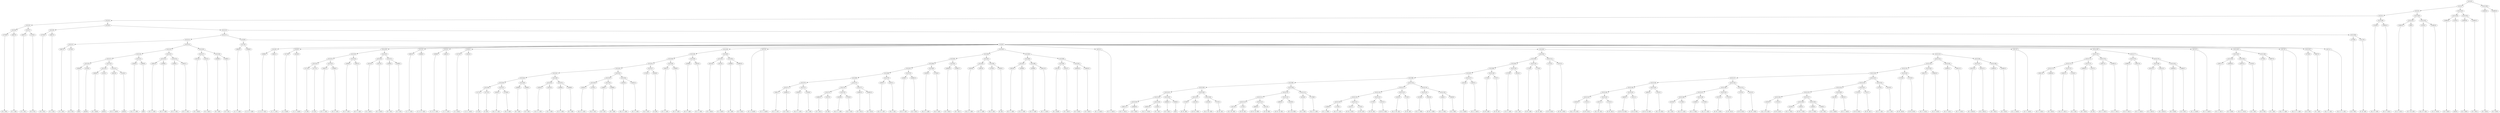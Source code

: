 digraph sample{
"L3756(0)"->"[D  E  F](0)"
"L4667(0)"->"[F  G  A](0)"
"L5222(6)"->"L3756(0)"
"L5222(6)"->"L4667(0)"
"L4667(1)"->"[F  G  A](1)"
"L3756(1)"->"[D  E  F](1)"
"L5222(7)"->"L4667(1)"
"L5222(7)"->"L3756(1)"
"L5222(5)"->"L5222(6)"
"L5222(5)"->"L5222(7)"
"L3756(2)"->"[D  E  F](2)"
"L4667(2)"->"[F  G  A](2)"
"L5222(9)"->"L3756(2)"
"L5222(9)"->"L4667(2)"
"L4667(3)"->"[F  G  A](3)"
"L3756(3)"->"[D  E  F](3)"
"L5222(13)"->"L4667(3)"
"L5222(13)"->"L3756(3)"
"L3566(0)"->"[D](0)"
"L2185(0)"->"[rest](0)"
"L5222(18)"->"L3566(0)"
"L5222(18)"->"L2185(0)"
"L3685(0)"->"[D  F  Ais](0)"
"L2185(1)"->"[rest](1)"
"L5222(20)"->"L3685(0)"
"L5222(20)"->"L2185(1)"
"L4625(0)"->"[D  E  G  Ais](0)"
"L2185(2)"->"[rest](2)"
"L5222(21)"->"L4625(0)"
"L5222(21)"->"L2185(2)"
"L5222(19)"->"L5222(20)"
"L5222(19)"->"L5222(21)"
"L5222(17)"->"L5222(18)"
"L5222(17)"->"L5222(19)"
"L4365(0)"->"[Cis  E  G  A](0)"
"L2894(0)"->"[A](0)"
"L5222(22)"->"L4365(0)"
"L5222(22)"->"L2894(0)"
"L5222(16)"->"L5222(17)"
"L5222(16)"->"L5222(22)"
"L3061(0)"->"[D  F  G  A](0)"
"L4398(0)"->"[D  E  F  A](0)"
"L5222(24)"->"L3061(0)"
"L5222(24)"->"L4398(0)"
"L4398(1)"->"[D  E  F  A](1)"
"L3061(1)"->"[D  F  G  A](1)"
"L5222(25)"->"L4398(1)"
"L5222(25)"->"L3061(1)"
"L5222(23)"->"L5222(24)"
"L5222(23)"->"L5222(25)"
"L5222(15)"->"L5222(16)"
"L5222(15)"->"L5222(23)"
"L4414(0)"->"[D  G  Ais](0)"
"L4414(1)"->"[D  G  Ais](1)"
"L5222(27)"->"L4414(0)"
"L5222(27)"->"L4414(1)"
"L4388(0)"->"[D  F  A](0)"
"L4388(1)"->"[D  F  A](1)"
"L5222(28)"->"L4388(0)"
"L5222(28)"->"L4388(1)"
"L5222(26)"->"L5222(27)"
"L5222(26)"->"L5222(28)"
"L5222(14)"->"L5222(15)"
"L5222(14)"->"L5222(26)"
"L5222(12)"->"L5222(13)"
"L5222(12)"->"L5222(14)"
"L4981(0)"->"[C  F  G  A](0)"
"L5098(0)"->"[C  D  E  F  A](0)"
"L5113(0)"->"L4981(0)"
"L5113(0)"->"L5098(0)"
"L5098(1)"->"[C  D  E  F  A](1)"
"L4981(1)"->"[C  F  G  A](1)"
"L5223(0)"->"L5098(1)"
"L5223(0)"->"L4981(1)"
"L5178(0)"->"[C  E  Ais](0)"
"L2616(0)"->"[C  E  G  Ais](0)"
"L5182(0)"->"L5178(0)"
"L5182(0)"->"L2616(0)"
"L2172(0)"->"[F  A](0)"
"L2172(1)"->"[F  A](1)"
"L5222(32)"->"L2172(0)"
"L5222(32)"->"L2172(1)"
"L3061(2)"->"[D  F  G  A](2)"
"L4398(2)"->"[D  E  F  A](2)"
"L5222(33)"->"L3061(2)"
"L5222(33)"->"L4398(2)"
"L5222(31)"->"L5222(32)"
"L5222(31)"->"L5222(33)"
"L4398(3)"->"[D  E  F  A](3)"
"L3061(3)"->"[D  F  G  A](3)"
"L5222(34)"->"L4398(3)"
"L5222(34)"->"L3061(3)"
"L5222(30)"->"L5222(31)"
"L5222(30)"->"L5222(34)"
"L4414(2)"->"[D  G  Ais](2)"
"L4414(3)"->"[D  G  Ais](3)"
"L5222(36)"->"L4414(2)"
"L5222(36)"->"L4414(3)"
"L4388(2)"->"[D  F  A](2)"
"L4388(3)"->"[D  F  A](3)"
"L5222(37)"->"L4388(2)"
"L5222(37)"->"L4388(3)"
"L5222(35)"->"L5222(36)"
"L5222(35)"->"L5222(37)"
"L5222(29)"->"L5222(30)"
"L5222(29)"->"L5222(35)"
"L4981(2)"->"[C  F  G  A](2)"
"L5098(2)"->"[C  D  E  F  A](2)"
"L5113(1)"->"L4981(2)"
"L5113(1)"->"L5098(2)"
"L5098(3)"->"[C  D  E  F  A](3)"
"L4981(3)"->"[C  F  G  A](3)"
"L5223(1)"->"L5098(3)"
"L5223(1)"->"L4981(3)"
"L5178(1)"->"[C  E  Ais](1)"
"L2616(1)"->"[C  E  G  Ais](1)"
"L5182(1)"->"L5178(1)"
"L5182(1)"->"L2616(1)"
"L2172(2)"->"[F  A](2)"
"L2172(3)"->"[F  A](3)"
"L5222(46)"->"L2172(2)"
"L5222(46)"->"L2172(3)"
"L4365(1)"->"[Cis  E  G  A](1)"
"L2784(0)"->"[Cis  E  A](0)"
"L5222(47)"->"L4365(1)"
"L5222(47)"->"L2784(0)"
"L5222(45)"->"L5222(46)"
"L5222(45)"->"L5222(47)"
"L4388(4)"->"[D  F  A](4)"
"L4388(5)"->"[D  F  A](5)"
"L5222(48)"->"L4388(4)"
"L5222(48)"->"L4388(5)"
"L5222(44)"->"L5222(45)"
"L5222(44)"->"L5222(48)"
"L4365(2)"->"[Cis  E  G  A](2)"
"L4301(0)"->"[Cis  G  A](0)"
"L5222(50)"->"L4365(2)"
"L5222(50)"->"L4301(0)"
"L4398(4)"->"[D  E  F  A](4)"
"L4388(6)"->"[D  F  A](6)"
"L5222(51)"->"L4398(4)"
"L5222(51)"->"L4388(6)"
"L5222(49)"->"L5222(50)"
"L5222(49)"->"L5222(51)"
"L5222(43)"->"L5222(44)"
"L5222(43)"->"L5222(49)"
"L4365(3)"->"[Cis  E  G  A](3)"
"L2784(1)"->"[Cis  E  A](1)"
"L5222(54)"->"L4365(3)"
"L5222(54)"->"L2784(1)"
"L4388(7)"->"[D  F  A](7)"
"L4388(8)"->"[D  F  A](8)"
"L5222(55)"->"L4388(7)"
"L5222(55)"->"L4388(8)"
"L5222(53)"->"L5222(54)"
"L5222(53)"->"L5222(55)"
"L4365(4)"->"[Cis  E  G  A](4)"
"L3061(4)"->"[D  F  G  A](4)"
"L5222(56)"->"L4365(4)"
"L5222(56)"->"L3061(4)"
"L5222(52)"->"L5222(53)"
"L5222(52)"->"L5222(56)"
"L5222(42)"->"L5222(43)"
"L5222(42)"->"L5222(52)"
"L2784(2)"->"[Cis  E  A](2)"
"L2639(0)"->"[E  A](0)"
"L5222(57)"->"L2784(2)"
"L5222(57)"->"L2639(0)"
"L5222(41)"->"L5222(42)"
"L5222(41)"->"L5222(57)"
"L3061(5)"->"[D  F  G  A](5)"
"L4398(5)"->"[D  E  F  A](5)"
"L5222(58)"->"L3061(5)"
"L5222(58)"->"L4398(5)"
"L5222(40)"->"L5222(41)"
"L5222(40)"->"L5222(58)"
"L4398(6)"->"[D  E  F  A](6)"
"L3061(6)"->"[D  F  G  A](6)"
"L5222(59)"->"L4398(6)"
"L5222(59)"->"L3061(6)"
"L5222(39)"->"L5222(40)"
"L5222(39)"->"L5222(59)"
"L4414(4)"->"[D  G  Ais](4)"
"L4414(5)"->"[D  G  Ais](5)"
"L5222(61)"->"L4414(4)"
"L5222(61)"->"L4414(5)"
"L4388(9)"->"[D  F  A](9)"
"L4388(10)"->"[D  F  A](10)"
"L5222(62)"->"L4388(9)"
"L5222(62)"->"L4388(10)"
"L5222(60)"->"L5222(61)"
"L5222(60)"->"L5222(62)"
"L5222(38)"->"L5222(39)"
"L5222(38)"->"L5222(60)"
"L2672(0)"->"[E  G  A  Ais](0)"
"L2672(0)"->"[E  F  G  Ais](0)"
"L3061(7)"->"[D  F  G  A](7)"
"L4388(11)"->"[D  F  A](11)"
"L5222(71)"->"L3061(7)"
"L5222(71)"->"L4388(11)"
"L4365(5)"->"[Cis  E  G  A](5)"
"L1283(0)"->"[E  G  A](0)"
"L5222(72)"->"L4365(5)"
"L5222(72)"->"L1283(0)"
"L5222(70)"->"L5222(71)"
"L5222(70)"->"L5222(72)"
"L4388(12)"->"[D  F  A](12)"
"L3167(0)"->"[D  A](0)"
"L5222(75)"->"L4388(12)"
"L5222(75)"->"L3167(0)"
"L4365(6)"->"[Cis  E  G  A](6)"
"L2784(3)"->"[Cis  E  A](3)"
"L5222(76)"->"L4365(6)"
"L5222(76)"->"L2784(3)"
"L5222(74)"->"L5222(75)"
"L5222(74)"->"L5222(76)"
"L4388(13)"->"[D  F  A](13)"
"L4388(14)"->"[D  F  A](14)"
"L5222(77)"->"L4388(13)"
"L5222(77)"->"L4388(14)"
"L5222(73)"->"L5222(74)"
"L5222(73)"->"L5222(77)"
"L5222(69)"->"L5222(70)"
"L5222(69)"->"L5222(73)"
"L4365(7)"->"[Cis  E  G  A](7)"
"L4301(1)"->"[Cis  G  A](1)"
"L5222(78)"->"L4365(7)"
"L5222(78)"->"L4301(1)"
"L5222(68)"->"L5222(69)"
"L5222(68)"->"L5222(78)"
"L4398(7)"->"[D  E  F  A](7)"
"L4388(15)"->"[D  F  A](15)"
"L5222(79)"->"L4398(7)"
"L5222(79)"->"L4388(15)"
"L5222(67)"->"L5222(68)"
"L5222(67)"->"L5222(79)"
"L4365(8)"->"[Cis  E  G  A](8)"
"L2784(4)"->"[Cis  E  A](4)"
"L5222(80)"->"L4365(8)"
"L5222(80)"->"L2784(4)"
"L5222(66)"->"L5222(67)"
"L5222(66)"->"L5222(80)"
"L4388(16)"->"[D  F  A](16)"
"L4388(17)"->"[D  F  A](17)"
"L5222(81)"->"L4388(16)"
"L5222(81)"->"L4388(17)"
"L5222(65)"->"L5222(66)"
"L5222(65)"->"L5222(81)"
"L4365(9)"->"[Cis  E  G  A](9)"
"L3061(8)"->"[D  F  G  A](8)"
"L5222(83)"->"L4365(9)"
"L5222(83)"->"L3061(8)"
"L2784(5)"->"[Cis  E  A](5)"
"L2639(1)"->"[E  A](1)"
"L5222(84)"->"L2784(5)"
"L5222(84)"->"L2639(1)"
"L5222(82)"->"L5222(83)"
"L5222(82)"->"L5222(84)"
"L5222(64)"->"L5222(65)"
"L5222(64)"->"L5222(82)"
"L3061(9)"->"[D  F  G  A](9)"
"L4398(8)"->"[D  E  F  A](8)"
"L5222(87)"->"L3061(9)"
"L5222(87)"->"L4398(8)"
"L4398(9)"->"[D  E  F  A](9)"
"L3061(10)"->"[D  F  G  A](10)"
"L5222(88)"->"L4398(9)"
"L5222(88)"->"L3061(10)"
"L5222(86)"->"L5222(87)"
"L5222(86)"->"L5222(88)"
"L4414(6)"->"[D  G  Ais](6)"
"L4414(7)"->"[D  G  Ais](7)"
"L5222(90)"->"L4414(6)"
"L5222(90)"->"L4414(7)"
"L4388(18)"->"[D  F  A](18)"
"L4388(19)"->"[D  F  A](19)"
"L5222(91)"->"L4388(18)"
"L5222(91)"->"L4388(19)"
"L5222(89)"->"L5222(90)"
"L5222(89)"->"L5222(91)"
"L5222(85)"->"L5222(86)"
"L5222(85)"->"L5222(89)"
"L5222(63)"->"L5222(64)"
"L5222(63)"->"L5222(85)"
"L2672(1)"->"[E  G  A  Ais](1)"
"L2672(1)"->"[E  F  G  Ais](1)"
"L3061(11)"->"[D  F  G  A](11)"
"L4388(20)"->"[D  F  A](20)"
"L5222(103)"->"L3061(11)"
"L5222(103)"->"L4388(20)"
"L4365(10)"->"[Cis  E  G  A](10)"
"L1283(1)"->"[E  G  A](1)"
"L5222(104)"->"L4365(10)"
"L5222(104)"->"L1283(1)"
"L5222(102)"->"L5222(103)"
"L5222(102)"->"L5222(104)"
"L4388(21)"->"[D  F  A](21)"
"L3566(1)"->"[D](1)"
"L5222(105)"->"L4388(21)"
"L5222(105)"->"L3566(1)"
"L5222(101)"->"L5222(102)"
"L5222(101)"->"L5222(105)"
"L710(0)"->"[D  Fis  A](0)"
"L3231(0)"->"[D  Fis  A  B](0)"
"L5222(107)"->"L710(0)"
"L5222(107)"->"L3231(0)"
"L1810(0)"->"[Cis  D  Fis  A](0)"
"L710(1)"->"[D  Fis  A](1)"
"L5222(108)"->"L1810(0)"
"L5222(108)"->"L710(1)"
"L5222(106)"->"L5222(107)"
"L5222(106)"->"L5222(108)"
"L5222(100)"->"L5222(101)"
"L5222(100)"->"L5222(106)"
"L1811(0)"->"[D  E  Fis  A](0)"
"L710(2)"->"[D  Fis  A](2)"
"L5222(112)"->"L1811(0)"
"L5222(112)"->"L710(2)"
"L4693(0)"->"[D  Fis  Gis  B](0)"
"L1611(0)"->"[D  Gis  B](0)"
"L5222(113)"->"L4693(0)"
"L5222(113)"->"L1611(0)"
"L5222(111)"->"L5222(112)"
"L5222(111)"->"L5222(113)"
"L4693(1)"->"[D  Fis  Gis  B](1)"
"L1610(0)"->"[D  E  Gis  B](0)"
"L5222(114)"->"L4693(1)"
"L5222(114)"->"L1610(0)"
"L5222(110)"->"L5222(111)"
"L5222(110)"->"L5222(114)"
"L4234(0)"->"[D  G  A](0)"
"L1738(0)"->"[Cis  D  G  A](0)"
"L5222(115)"->"L4234(0)"
"L5222(115)"->"L1738(0)"
"L5222(109)"->"L5222(110)"
"L5222(109)"->"L5222(115)"
"L5222(99)"->"L5222(100)"
"L5222(99)"->"L5222(109)"
"L1484(0)"->"[D  G  A  B](0)"
"L1738(1)"->"[Cis  D  G  A](1)"
"L5222(120)"->"L1484(0)"
"L5222(120)"->"L1738(1)"
"L3231(1)"->"[D  Fis  A  B](1)"
"L710(3)"->"[D  Fis  A](3)"
"L5222(121)"->"L3231(1)"
"L5222(121)"->"L710(3)"
"L5222(119)"->"L5222(120)"
"L5222(119)"->"L5222(121)"
"L710(4)"->"[D  Fis  A](4)"
"L3231(2)"->"[D  Fis  A  B](2)"
"L5222(122)"->"L710(4)"
"L5222(122)"->"L3231(2)"
"L5222(118)"->"L5222(119)"
"L5222(118)"->"L5222(122)"
"L1810(1)"->"[Cis  D  Fis  A](1)"
"L710(5)"->"[D  Fis  A](5)"
"L5222(123)"->"L1810(1)"
"L5222(123)"->"L710(5)"
"L5222(117)"->"L5222(118)"
"L5222(117)"->"L5222(123)"
"L3228(0)"->"[D  E  G  B](0)"
"L2943(0)"->"[D  Fis  G  B](0)"
"L5222(125)"->"L3228(0)"
"L5222(125)"->"L2943(0)"
"L1484(1)"->"[D  G  A  B](1)"
"L1895(0)"->"[D  G  B](0)"
"L5222(126)"->"L1484(1)"
"L5222(126)"->"L1895(0)"
"L5222(124)"->"L5222(125)"
"L5222(124)"->"L5222(126)"
"L5222(116)"->"L5222(117)"
"L5222(116)"->"L5222(124)"
"L5222(98)"->"L5222(99)"
"L5222(98)"->"L5222(116)"
"L4414(8)"->"[D  G  Ais](8)"
"L4625(1)"->"[D  E  G  Ais](1)"
"L5222(127)"->"L4414(8)"
"L5222(127)"->"L4625(1)"
"L5222(97)"->"L5222(98)"
"L5222(97)"->"L5222(127)"
"L710(6)"->"[D  Fis  A](6)"
"L710(7)"->"[D  Fis  A](7)"
"L5222(128)"->"L710(6)"
"L5222(128)"->"L710(7)"
"L5222(96)"->"L5222(97)"
"L5222(96)"->"L5222(128)"
"L3730(0)"->"[D  E  G  A](0)"
"L4234(1)"->"[D  G  A](1)"
"L5222(129)"->"L3730(0)"
"L5222(129)"->"L4234(1)"
"L5222(95)"->"L5222(96)"
"L5222(95)"->"L5222(129)"
"L710(8)"->"[D  Fis  A](8)"
"L710(9)"->"[D  Fis  A](9)"
"L5222(130)"->"L710(8)"
"L5222(130)"->"L710(9)"
"L5222(94)"->"L5222(95)"
"L5222(94)"->"L5222(130)"
"L710(10)"->"[D  Fis  A](10)"
"L3231(3)"->"[D  Fis  A  B](3)"
"L5222(131)"->"L710(10)"
"L5222(131)"->"L3231(3)"
"L5222(93)"->"L5222(94)"
"L5222(93)"->"L5222(131)"
"L1810(2)"->"[Cis  D  Fis  A](2)"
"L710(11)"->"[D  Fis  A](11)"
"L5222(141)"->"L1810(2)"
"L5222(141)"->"L710(11)"
"L1811(1)"->"[D  E  Fis  A](1)"
"L710(12)"->"[D  Fis  A](12)"
"L5222(142)"->"L1811(1)"
"L5222(142)"->"L710(12)"
"L5222(140)"->"L5222(141)"
"L5222(140)"->"L5222(142)"
"L4693(2)"->"[D  Fis  Gis  B](2)"
"L1611(1)"->"[D  Gis  B](1)"
"L5222(143)"->"L4693(2)"
"L5222(143)"->"L1611(1)"
"L5222(139)"->"L5222(140)"
"L5222(139)"->"L5222(143)"
"L4693(3)"->"[D  Fis  Gis  B](3)"
"L1610(1)"->"[D  E  Gis  B](1)"
"L5222(144)"->"L4693(3)"
"L5222(144)"->"L1610(1)"
"L5222(138)"->"L5222(139)"
"L5222(138)"->"L5222(144)"
"L4234(2)"->"[D  G  A](2)"
"L1738(2)"->"[Cis  D  G  A](2)"
"L5222(148)"->"L4234(2)"
"L5222(148)"->"L1738(2)"
"L1484(2)"->"[D  G  A  B](2)"
"L1738(3)"->"[Cis  D  G  A](3)"
"L5222(149)"->"L1484(2)"
"L5222(149)"->"L1738(3)"
"L5222(147)"->"L5222(148)"
"L5222(147)"->"L5222(149)"
"L3231(4)"->"[D  Fis  A  B](4)"
"L710(13)"->"[D  Fis  A](13)"
"L5222(150)"->"L3231(4)"
"L5222(150)"->"L710(13)"
"L5222(146)"->"L5222(147)"
"L5222(146)"->"L5222(150)"
"L710(14)"->"[D  Fis  A](14)"
"L3231(5)"->"[D  Fis  A  B](5)"
"L5222(151)"->"L710(14)"
"L5222(151)"->"L3231(5)"
"L5222(145)"->"L5222(146)"
"L5222(145)"->"L5222(151)"
"L5222(137)"->"L5222(138)"
"L5222(137)"->"L5222(145)"
"L1810(3)"->"[Cis  D  Fis  A](3)"
"L710(15)"->"[D  Fis  A](15)"
"L5222(156)"->"L1810(3)"
"L5222(156)"->"L710(15)"
"L3228(1)"->"[D  E  G  B](1)"
"L2943(1)"->"[D  Fis  G  B](1)"
"L5222(158)"->"L3228(1)"
"L5222(158)"->"L2943(1)"
"L1484(3)"->"[D  G  A  B](3)"
"L1895(1)"->"[D  G  B](1)"
"L5222(159)"->"L1484(3)"
"L5222(159)"->"L1895(1)"
"L5222(157)"->"L5222(158)"
"L5222(157)"->"L5222(159)"
"L5222(155)"->"L5222(156)"
"L5222(155)"->"L5222(157)"
"L4414(9)"->"[D  G  Ais](9)"
"L4625(2)"->"[D  E  G  Ais](2)"
"L5222(160)"->"L4414(9)"
"L5222(160)"->"L4625(2)"
"L5222(154)"->"L5222(155)"
"L5222(154)"->"L5222(160)"
"L710(16)"->"[D  Fis  A](16)"
"L710(17)"->"[D  Fis  A](17)"
"L5222(161)"->"L710(16)"
"L5222(161)"->"L710(17)"
"L5222(153)"->"L5222(154)"
"L5222(153)"->"L5222(161)"
"L3730(1)"->"[D  E  G  A](1)"
"L4234(3)"->"[D  G  A](3)"
"L5222(162)"->"L3730(1)"
"L5222(162)"->"L4234(3)"
"L5222(152)"->"L5222(153)"
"L5222(152)"->"L5222(162)"
"L5222(136)"->"L5222(137)"
"L5222(136)"->"L5222(152)"
"L710(18)"->"[D  Fis  A](18)"
"L710(19)"->"[D  Fis  A](19)"
"L5222(163)"->"L710(18)"
"L5222(163)"->"L710(19)"
"L5222(135)"->"L5222(136)"
"L5222(135)"->"L5222(163)"
"L3061(12)"->"[D  F  G  A](12)"
"L4398(10)"->"[D  E  F  A](10)"
"L5222(164)"->"L3061(12)"
"L5222(164)"->"L4398(10)"
"L5222(134)"->"L5222(135)"
"L5222(134)"->"L5222(164)"
"L4398(11)"->"[D  E  F  A](11)"
"L3061(13)"->"[D  F  G  A](13)"
"L5222(165)"->"L4398(11)"
"L5222(165)"->"L3061(13)"
"L5222(133)"->"L5222(134)"
"L5222(133)"->"L5222(165)"
"L4414(10)"->"[D  G  Ais](10)"
"L4414(11)"->"[D  G  Ais](11)"
"L5222(167)"->"L4414(10)"
"L5222(167)"->"L4414(11)"
"L4388(22)"->"[D  F  A](22)"
"L4388(23)"->"[D  F  A](23)"
"L5222(168)"->"L4388(22)"
"L5222(168)"->"L4388(23)"
"L5222(166)"->"L5222(167)"
"L5222(166)"->"L5222(168)"
"L5222(132)"->"L5222(133)"
"L5222(132)"->"L5222(166)"
"L5222(92)"->"L5222(93)"
"L5222(92)"->"L5222(132)"
"L2672(2)"->"[E  G  A  Ais](2)"
"L2672(2)"->"[E  F  G  Ais](2)"
"L3061(14)"->"[D  F  G  A](14)"
"L4388(24)"->"[D  F  A](24)"
"L5222(173)"->"L3061(14)"
"L5222(173)"->"L4388(24)"
"L4365(11)"->"[Cis  E  G  A](11)"
"L1283(2)"->"[E  G  A](2)"
"L5222(174)"->"L4365(11)"
"L5222(174)"->"L1283(2)"
"L5222(172)"->"L5222(173)"
"L5222(172)"->"L5222(174)"
"L4388(25)"->"[D  F  A](25)"
"L3167(1)"->"[D  A](1)"
"L5222(175)"->"L4388(25)"
"L5222(175)"->"L3167(1)"
"L5222(171)"->"L5222(172)"
"L5222(171)"->"L5222(175)"
"L3061(15)"->"[D  F  G  A](15)"
"L4398(12)"->"[D  E  F  A](12)"
"L5222(176)"->"L3061(15)"
"L5222(176)"->"L4398(12)"
"L5222(170)"->"L5222(171)"
"L5222(170)"->"L5222(176)"
"L4398(13)"->"[D  E  F  A](13)"
"L3061(16)"->"[D  F  G  A](16)"
"L5222(178)"->"L4398(13)"
"L5222(178)"->"L3061(16)"
"L4414(12)"->"[D  G  Ais](12)"
"L4414(13)"->"[D  G  Ais](13)"
"L5222(180)"->"L4414(12)"
"L5222(180)"->"L4414(13)"
"L4388(26)"->"[D  F  A](26)"
"L4388(27)"->"[D  F  A](27)"
"L5222(181)"->"L4388(26)"
"L5222(181)"->"L4388(27)"
"L5222(179)"->"L5222(180)"
"L5222(179)"->"L5222(181)"
"L5222(177)"->"L5222(178)"
"L5222(177)"->"L5222(179)"
"L5222(169)"->"L5222(170)"
"L5222(169)"->"L5222(177)"
"L2672(3)"->"[E  G  A  Ais](3)"
"L2672(3)"->"[E  F  G  Ais](3)"
"L3061(17)"->"[D  F  G  A](17)"
"L4388(28)"->"[D  F  A](28)"
"L5222(184)"->"L3061(17)"
"L5222(184)"->"L4388(28)"
"L4365(12)"->"[Cis  E  G  A](12)"
"L1283(3)"->"[E  G  A](3)"
"L5222(185)"->"L4365(12)"
"L5222(185)"->"L1283(3)"
"L5222(183)"->"L5222(184)"
"L5222(183)"->"L5222(185)"
"L3756(4)"->"[D  E  F](4)"
"L4667(4)"->"[F  G  A](4)"
"L5222(186)"->"L3756(4)"
"L5222(186)"->"L4667(4)"
"L5222(182)"->"L5222(183)"
"L5222(182)"->"L5222(186)"
"L2671(0)"->"[Cis  F  G  A](0)"
"L2671(0)"->"[Cis  E  F  G  A](0)"
"L3756(5)"->"[D  E  F](5)"
"L4667(5)"->"[F  G  A](5)"
"L5222(187)"->"L3756(5)"
"L5222(187)"->"L4667(5)"
"L2671(1)"->"[Cis  F  G  A](1)"
"L2671(1)"->"[Cis  E  F  G  A](1)"
"L5195(0)"->"L5223(0)"
"L5195(0)"->"L5182(0)"
"L5195(0)"->"L5222(29)"
"L5195(0)"->"L5113(1)"
"L5195(0)"->"L5223(1)"
"L5195(0)"->"L5182(1)"
"L5195(0)"->"L5222(38)"
"L5195(0)"->"L2672(0)"
"L5195(0)"->"L5222(63)"
"L5195(0)"->"L2672(1)"
"L5195(0)"->"L5222(92)"
"L5195(0)"->"L2672(2)"
"L5195(0)"->"L5222(169)"
"L5195(0)"->"L2672(3)"
"L5195(0)"->"L5222(182)"
"L5195(0)"->"L2671(0)"
"L5195(0)"->"L5222(187)"
"L5195(0)"->"L2671(1)"
"L5218(0)"->"L5113(0)"
"L5218(0)"->"L5195(0)"
"L5222(11)"->"L5222(12)"
"L5222(11)"->"L5218(0)"
"L3756(6)"->"[D  E  F](6)"
"L5112(0)"->"[F  Gis  A](0)"
"L5222(188)"->"L3756(6)"
"L5222(188)"->"L5112(0)"
"L5222(10)"->"L5222(11)"
"L5222(10)"->"L5222(188)"
"L5222(8)"->"L5222(9)"
"L5222(8)"->"L5222(10)"
"L5222(4)"->"L5222(5)"
"L5222(4)"->"L5222(8)"
"L2526(0)"->"[Cis  D  F  A](0)"
"L4398(14)"->"[D  E  F  A](14)"
"L5222(189)"->"L2526(0)"
"L5222(189)"->"L4398(14)"
"L5222(3)"->"L5222(4)"
"L5222(3)"->"L5222(189)"
"L4398(15)"->"[D  E  F  A](15)"
"L80(0)"->"[D  F  Gis  A](0)"
"L5222(191)"->"L4398(15)"
"L5222(191)"->"L80(0)"
"L2526(1)"->"[Cis  D  F  A](1)"
"L4398(16)"->"[D  E  F  A](16)"
"L5222(192)"->"L2526(1)"
"L5222(192)"->"L4398(16)"
"L5222(190)"->"L5222(191)"
"L5222(190)"->"L5222(192)"
"L5222(2)"->"L5222(3)"
"L5222(2)"->"L5222(190)"
"L4388(29)"->"[D  F  A](29)"
"L2185(3)"->"[rest](3)"
"L5222(194)"->"L4388(29)"
"L5222(194)"->"L2185(3)"
"L4388(30)"->"[D  F  A](30)"
"L4388(31)"->"[D  F  A](31)"
"L5222(195)"->"L4388(30)"
"L5222(195)"->"L4388(31)"
"L5222(193)"->"L5222(194)"
"L5222(193)"->"L5222(195)"
"L5222(1)"->"L5222(2)"
"L5222(1)"->"L5222(193)"
"L4388(32)"->"[D  F  A](32)"
"L4388(33)"->"[D  F  A](33)"
"L5222(196)"->"L4388(32)"
"L5222(196)"->"L4388(33)"
"L5222(0)"->"L5222(1)"
"L5222(0)"->"L5222(196)"
{rank = min; "L5222(0)"}
{rank = same; "L5222(1)"; "L5222(196)";}
{rank = same; "L5222(2)"; "L5222(193)"; "L4388(32)"; "L4388(33)";}
{rank = same; "L5222(3)"; "L5222(190)"; "L5222(194)"; "L5222(195)";}
{rank = same; "L5222(4)"; "L5222(189)"; "L5222(191)"; "L5222(192)"; "L4388(29)"; "L2185(3)"; "L4388(30)"; "L4388(31)";}
{rank = same; "L5222(5)"; "L5222(8)"; "L2526(0)"; "L4398(14)"; "L4398(15)"; "L80(0)"; "L2526(1)"; "L4398(16)";}
{rank = same; "L5222(6)"; "L5222(7)"; "L5222(9)"; "L5222(10)";}
{rank = same; "L3756(0)"; "L4667(0)"; "L4667(1)"; "L3756(1)"; "L3756(2)"; "L4667(2)"; "L5222(11)"; "L5222(188)";}
{rank = same; "L5222(12)"; "L5218(0)"; "L3756(6)"; "L5112(0)";}
{rank = same; "L5222(13)"; "L5222(14)"; "L5113(0)"; "L5195(0)";}
{rank = same; "L4667(3)"; "L3756(3)"; "L5222(15)"; "L5222(26)"; "L4981(0)"; "L5098(0)"; "L5223(0)"; "L5182(0)"; "L5222(29)"; "L5113(1)"; "L5223(1)"; "L5182(1)"; "L5222(38)"; "L2672(0)"; "L5222(63)"; "L2672(1)"; "L5222(92)"; "L2672(2)"; "L5222(169)"; "L2672(3)"; "L5222(182)"; "L2671(0)"; "L5222(187)"; "L2671(1)";}
{rank = same; "L5222(16)"; "L5222(23)"; "L5222(27)"; "L5222(28)"; "L5098(1)"; "L4981(1)"; "L5178(0)"; "L2616(0)"; "L5222(30)"; "L5222(35)"; "L4981(2)"; "L5098(2)"; "L5098(3)"; "L4981(3)"; "L5178(1)"; "L2616(1)"; "L5222(39)"; "L5222(60)"; "L5222(64)"; "L5222(85)"; "L5222(93)"; "L5222(132)"; "L5222(170)"; "L5222(177)"; "L5222(183)"; "L5222(186)"; "L3756(5)"; "L4667(5)";}
{rank = same; "L5222(17)"; "L5222(22)"; "L5222(24)"; "L5222(25)"; "L4414(0)"; "L4414(1)"; "L4388(0)"; "L4388(1)"; "L5222(31)"; "L5222(34)"; "L5222(36)"; "L5222(37)"; "L5222(40)"; "L5222(59)"; "L5222(61)"; "L5222(62)"; "L5222(65)"; "L5222(82)"; "L5222(86)"; "L5222(89)"; "L5222(94)"; "L5222(131)"; "L5222(133)"; "L5222(166)"; "L5222(171)"; "L5222(176)"; "L5222(178)"; "L5222(179)"; "L5222(184)"; "L5222(185)"; "L3756(4)"; "L4667(4)";}
{rank = same; "L5222(18)"; "L5222(19)"; "L4365(0)"; "L2894(0)"; "L3061(0)"; "L4398(0)"; "L4398(1)"; "L3061(1)"; "L5222(32)"; "L5222(33)"; "L4398(3)"; "L3061(3)"; "L4414(2)"; "L4414(3)"; "L4388(2)"; "L4388(3)"; "L5222(41)"; "L5222(58)"; "L4398(6)"; "L3061(6)"; "L4414(4)"; "L4414(5)"; "L4388(9)"; "L4388(10)"; "L5222(66)"; "L5222(81)"; "L5222(83)"; "L5222(84)"; "L5222(87)"; "L5222(88)"; "L5222(90)"; "L5222(91)"; "L5222(95)"; "L5222(130)"; "L710(10)"; "L3231(3)"; "L5222(134)"; "L5222(165)"; "L5222(167)"; "L5222(168)"; "L5222(172)"; "L5222(175)"; "L3061(15)"; "L4398(12)"; "L4398(13)"; "L3061(16)"; "L5222(180)"; "L5222(181)"; "L3061(17)"; "L4388(28)"; "L4365(12)"; "L1283(3)";}
{rank = same; "L3566(0)"; "L2185(0)"; "L5222(20)"; "L5222(21)"; "L2172(0)"; "L2172(1)"; "L3061(2)"; "L4398(2)"; "L5222(42)"; "L5222(57)"; "L3061(5)"; "L4398(5)"; "L5222(67)"; "L5222(80)"; "L4388(16)"; "L4388(17)"; "L4365(9)"; "L3061(8)"; "L2784(5)"; "L2639(1)"; "L3061(9)"; "L4398(8)"; "L4398(9)"; "L3061(10)"; "L4414(6)"; "L4414(7)"; "L4388(18)"; "L4388(19)"; "L5222(96)"; "L5222(129)"; "L710(8)"; "L710(9)"; "L5222(135)"; "L5222(164)"; "L4398(11)"; "L3061(13)"; "L4414(10)"; "L4414(11)"; "L4388(22)"; "L4388(23)"; "L5222(173)"; "L5222(174)"; "L4388(25)"; "L3167(1)"; "L4414(12)"; "L4414(13)"; "L4388(26)"; "L4388(27)";}
{rank = same; "L3685(0)"; "L2185(1)"; "L4625(0)"; "L2185(2)"; "L5222(43)"; "L5222(52)"; "L2784(2)"; "L2639(0)"; "L5222(68)"; "L5222(79)"; "L4365(8)"; "L2784(4)"; "L5222(97)"; "L5222(128)"; "L3730(0)"; "L4234(1)"; "L5222(136)"; "L5222(163)"; "L3061(12)"; "L4398(10)"; "L3061(14)"; "L4388(24)"; "L4365(11)"; "L1283(2)";}
{rank = same; "L5222(44)"; "L5222(49)"; "L5222(53)"; "L5222(56)"; "L5222(69)"; "L5222(78)"; "L4398(7)"; "L4388(15)"; "L5222(98)"; "L5222(127)"; "L710(6)"; "L710(7)"; "L5222(137)"; "L5222(152)"; "L710(18)"; "L710(19)";}
{rank = same; "L5222(45)"; "L5222(48)"; "L5222(50)"; "L5222(51)"; "L5222(54)"; "L5222(55)"; "L4365(4)"; "L3061(4)"; "L5222(70)"; "L5222(73)"; "L4365(7)"; "L4301(1)"; "L5222(99)"; "L5222(116)"; "L4414(8)"; "L4625(1)"; "L5222(138)"; "L5222(145)"; "L5222(153)"; "L5222(162)";}
{rank = same; "L5222(46)"; "L5222(47)"; "L4388(4)"; "L4388(5)"; "L4365(2)"; "L4301(0)"; "L4398(4)"; "L4388(6)"; "L4365(3)"; "L2784(1)"; "L4388(7)"; "L4388(8)"; "L5222(71)"; "L5222(72)"; "L5222(74)"; "L5222(77)"; "L5222(100)"; "L5222(109)"; "L5222(117)"; "L5222(124)"; "L5222(139)"; "L5222(144)"; "L5222(146)"; "L5222(151)"; "L5222(154)"; "L5222(161)"; "L3730(1)"; "L4234(3)";}
{rank = same; "L2172(2)"; "L2172(3)"; "L4365(1)"; "L2784(0)"; "L3061(7)"; "L4388(11)"; "L4365(5)"; "L1283(0)"; "L5222(75)"; "L5222(76)"; "L4388(13)"; "L4388(14)"; "L5222(101)"; "L5222(106)"; "L5222(110)"; "L5222(115)"; "L5222(118)"; "L5222(123)"; "L5222(125)"; "L5222(126)"; "L5222(140)"; "L5222(143)"; "L4693(3)"; "L1610(1)"; "L5222(147)"; "L5222(150)"; "L710(14)"; "L3231(5)"; "L5222(155)"; "L5222(160)"; "L710(16)"; "L710(17)";}
{rank = same; "L4388(12)"; "L3167(0)"; "L4365(6)"; "L2784(3)"; "L5222(102)"; "L5222(105)"; "L5222(107)"; "L5222(108)"; "L5222(111)"; "L5222(114)"; "L4234(0)"; "L1738(0)"; "L5222(119)"; "L5222(122)"; "L1810(1)"; "L710(5)"; "L3228(0)"; "L2943(0)"; "L1484(1)"; "L1895(0)"; "L5222(141)"; "L5222(142)"; "L4693(2)"; "L1611(1)"; "L5222(148)"; "L5222(149)"; "L3231(4)"; "L710(13)"; "L5222(156)"; "L5222(157)"; "L4414(9)"; "L4625(2)";}
{rank = same; "L5222(103)"; "L5222(104)"; "L4388(21)"; "L3566(1)"; "L710(0)"; "L3231(0)"; "L1810(0)"; "L710(1)"; "L5222(112)"; "L5222(113)"; "L4693(1)"; "L1610(0)"; "L5222(120)"; "L5222(121)"; "L710(4)"; "L3231(2)"; "L1810(2)"; "L710(11)"; "L1811(1)"; "L710(12)"; "L4234(2)"; "L1738(2)"; "L1484(2)"; "L1738(3)"; "L1810(3)"; "L710(15)"; "L5222(158)"; "L5222(159)";}
{rank = same; "L3061(11)"; "L4388(20)"; "L4365(10)"; "L1283(1)"; "L1811(0)"; "L710(2)"; "L4693(0)"; "L1611(0)"; "L1484(0)"; "L1738(1)"; "L3231(1)"; "L710(3)"; "L3228(1)"; "L2943(1)"; "L1484(3)"; "L1895(1)";}
{rank = max; "[A](0)"; "[C  D  E  F  A](0)"; "[C  D  E  F  A](1)"; "[C  D  E  F  A](2)"; "[C  D  E  F  A](3)"; "[C  E  Ais](0)"; "[C  E  Ais](1)"; "[C  E  G  Ais](0)"; "[C  E  G  Ais](1)"; "[C  F  G  A](0)"; "[C  F  G  A](1)"; "[C  F  G  A](2)"; "[C  F  G  A](3)"; "[Cis  D  F  A](0)"; "[Cis  D  F  A](1)"; "[Cis  D  Fis  A](0)"; "[Cis  D  Fis  A](1)"; "[Cis  D  Fis  A](2)"; "[Cis  D  Fis  A](3)"; "[Cis  D  G  A](0)"; "[Cis  D  G  A](1)"; "[Cis  D  G  A](2)"; "[Cis  D  G  A](3)"; "[Cis  E  A](0)"; "[Cis  E  A](1)"; "[Cis  E  A](2)"; "[Cis  E  A](3)"; "[Cis  E  A](4)"; "[Cis  E  A](5)"; "[Cis  E  F  G  A](0)"; "[Cis  E  F  G  A](1)"; "[Cis  E  G  A](0)"; "[Cis  E  G  A](1)"; "[Cis  E  G  A](10)"; "[Cis  E  G  A](11)"; "[Cis  E  G  A](12)"; "[Cis  E  G  A](2)"; "[Cis  E  G  A](3)"; "[Cis  E  G  A](4)"; "[Cis  E  G  A](5)"; "[Cis  E  G  A](6)"; "[Cis  E  G  A](7)"; "[Cis  E  G  A](8)"; "[Cis  E  G  A](9)"; "[Cis  F  G  A](0)"; "[Cis  F  G  A](1)"; "[Cis  G  A](0)"; "[Cis  G  A](1)"; "[D  A](0)"; "[D  A](1)"; "[D  E  F  A](0)"; "[D  E  F  A](1)"; "[D  E  F  A](10)"; "[D  E  F  A](11)"; "[D  E  F  A](12)"; "[D  E  F  A](13)"; "[D  E  F  A](14)"; "[D  E  F  A](15)"; "[D  E  F  A](16)"; "[D  E  F  A](2)"; "[D  E  F  A](3)"; "[D  E  F  A](4)"; "[D  E  F  A](5)"; "[D  E  F  A](6)"; "[D  E  F  A](7)"; "[D  E  F  A](8)"; "[D  E  F  A](9)"; "[D  E  F](0)"; "[D  E  F](1)"; "[D  E  F](2)"; "[D  E  F](3)"; "[D  E  F](4)"; "[D  E  F](5)"; "[D  E  F](6)"; "[D  E  Fis  A](0)"; "[D  E  Fis  A](1)"; "[D  E  G  A](0)"; "[D  E  G  A](1)"; "[D  E  G  Ais](0)"; "[D  E  G  Ais](1)"; "[D  E  G  Ais](2)"; "[D  E  G  B](0)"; "[D  E  G  B](1)"; "[D  E  Gis  B](0)"; "[D  E  Gis  B](1)"; "[D  F  A](0)"; "[D  F  A](1)"; "[D  F  A](10)"; "[D  F  A](11)"; "[D  F  A](12)"; "[D  F  A](13)"; "[D  F  A](14)"; "[D  F  A](15)"; "[D  F  A](16)"; "[D  F  A](17)"; "[D  F  A](18)"; "[D  F  A](19)"; "[D  F  A](2)"; "[D  F  A](20)"; "[D  F  A](21)"; "[D  F  A](22)"; "[D  F  A](23)"; "[D  F  A](24)"; "[D  F  A](25)"; "[D  F  A](26)"; "[D  F  A](27)"; "[D  F  A](28)"; "[D  F  A](29)"; "[D  F  A](3)"; "[D  F  A](30)"; "[D  F  A](31)"; "[D  F  A](32)"; "[D  F  A](33)"; "[D  F  A](4)"; "[D  F  A](5)"; "[D  F  A](6)"; "[D  F  A](7)"; "[D  F  A](8)"; "[D  F  A](9)"; "[D  F  Ais](0)"; "[D  F  G  A](0)"; "[D  F  G  A](1)"; "[D  F  G  A](10)"; "[D  F  G  A](11)"; "[D  F  G  A](12)"; "[D  F  G  A](13)"; "[D  F  G  A](14)"; "[D  F  G  A](15)"; "[D  F  G  A](16)"; "[D  F  G  A](17)"; "[D  F  G  A](2)"; "[D  F  G  A](3)"; "[D  F  G  A](4)"; "[D  F  G  A](5)"; "[D  F  G  A](6)"; "[D  F  G  A](7)"; "[D  F  G  A](8)"; "[D  F  G  A](9)"; "[D  F  Gis  A](0)"; "[D  Fis  A  B](0)"; "[D  Fis  A  B](1)"; "[D  Fis  A  B](2)"; "[D  Fis  A  B](3)"; "[D  Fis  A  B](4)"; "[D  Fis  A  B](5)"; "[D  Fis  A](0)"; "[D  Fis  A](1)"; "[D  Fis  A](10)"; "[D  Fis  A](11)"; "[D  Fis  A](12)"; "[D  Fis  A](13)"; "[D  Fis  A](14)"; "[D  Fis  A](15)"; "[D  Fis  A](16)"; "[D  Fis  A](17)"; "[D  Fis  A](18)"; "[D  Fis  A](19)"; "[D  Fis  A](2)"; "[D  Fis  A](3)"; "[D  Fis  A](4)"; "[D  Fis  A](5)"; "[D  Fis  A](6)"; "[D  Fis  A](7)"; "[D  Fis  A](8)"; "[D  Fis  A](9)"; "[D  Fis  G  B](0)"; "[D  Fis  G  B](1)"; "[D  Fis  Gis  B](0)"; "[D  Fis  Gis  B](1)"; "[D  Fis  Gis  B](2)"; "[D  Fis  Gis  B](3)"; "[D  G  A  B](0)"; "[D  G  A  B](1)"; "[D  G  A  B](2)"; "[D  G  A  B](3)"; "[D  G  A](0)"; "[D  G  A](1)"; "[D  G  A](2)"; "[D  G  A](3)"; "[D  G  Ais](0)"; "[D  G  Ais](1)"; "[D  G  Ais](10)"; "[D  G  Ais](11)"; "[D  G  Ais](12)"; "[D  G  Ais](13)"; "[D  G  Ais](2)"; "[D  G  Ais](3)"; "[D  G  Ais](4)"; "[D  G  Ais](5)"; "[D  G  Ais](6)"; "[D  G  Ais](7)"; "[D  G  Ais](8)"; "[D  G  Ais](9)"; "[D  G  B](0)"; "[D  G  B](1)"; "[D  Gis  B](0)"; "[D  Gis  B](1)"; "[D](0)"; "[D](1)"; "[E  A](0)"; "[E  A](1)"; "[E  F  G  Ais](0)"; "[E  F  G  Ais](1)"; "[E  F  G  Ais](2)"; "[E  F  G  Ais](3)"; "[E  G  A  Ais](0)"; "[E  G  A  Ais](1)"; "[E  G  A  Ais](2)"; "[E  G  A  Ais](3)"; "[E  G  A](0)"; "[E  G  A](1)"; "[E  G  A](2)"; "[E  G  A](3)"; "[F  A](0)"; "[F  A](1)"; "[F  A](2)"; "[F  A](3)"; "[F  G  A](0)"; "[F  G  A](1)"; "[F  G  A](2)"; "[F  G  A](3)"; "[F  G  A](4)"; "[F  G  A](5)"; "[F  Gis  A](0)"; "[rest](0)"; "[rest](1)"; "[rest](2)"; "[rest](3)";}
}